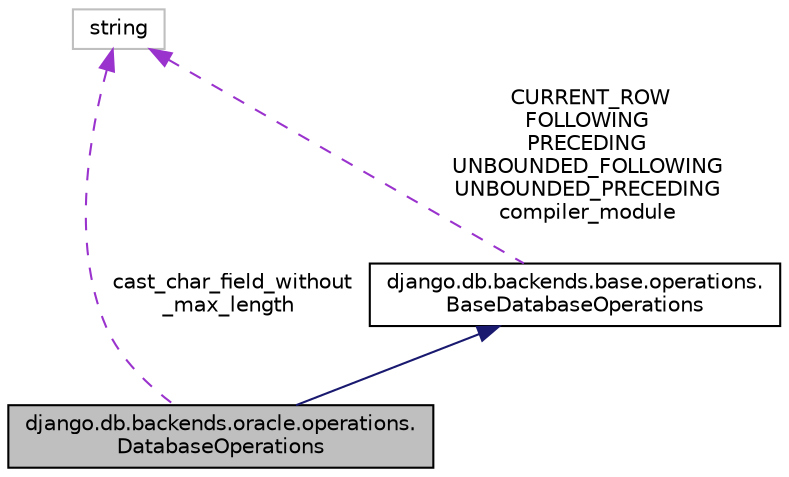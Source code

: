digraph "django.db.backends.oracle.operations.DatabaseOperations"
{
 // LATEX_PDF_SIZE
  edge [fontname="Helvetica",fontsize="10",labelfontname="Helvetica",labelfontsize="10"];
  node [fontname="Helvetica",fontsize="10",shape=record];
  Node1 [label="django.db.backends.oracle.operations.\lDatabaseOperations",height=0.2,width=0.4,color="black", fillcolor="grey75", style="filled", fontcolor="black",tooltip=" "];
  Node2 -> Node1 [dir="back",color="midnightblue",fontsize="10",style="solid",fontname="Helvetica"];
  Node2 [label="django.db.backends.base.operations.\lBaseDatabaseOperations",height=0.2,width=0.4,color="black", fillcolor="white", style="filled",URL="$classdjango_1_1db_1_1backends_1_1base_1_1operations_1_1_base_database_operations.html",tooltip=" "];
  Node3 -> Node2 [dir="back",color="darkorchid3",fontsize="10",style="dashed",label=" CURRENT_ROW\nFOLLOWING\nPRECEDING\nUNBOUNDED_FOLLOWING\nUNBOUNDED_PRECEDING\ncompiler_module" ,fontname="Helvetica"];
  Node3 [label="string",height=0.2,width=0.4,color="grey75", fillcolor="white", style="filled",tooltip=" "];
  Node3 -> Node1 [dir="back",color="darkorchid3",fontsize="10",style="dashed",label=" cast_char_field_without\l_max_length" ,fontname="Helvetica"];
}
